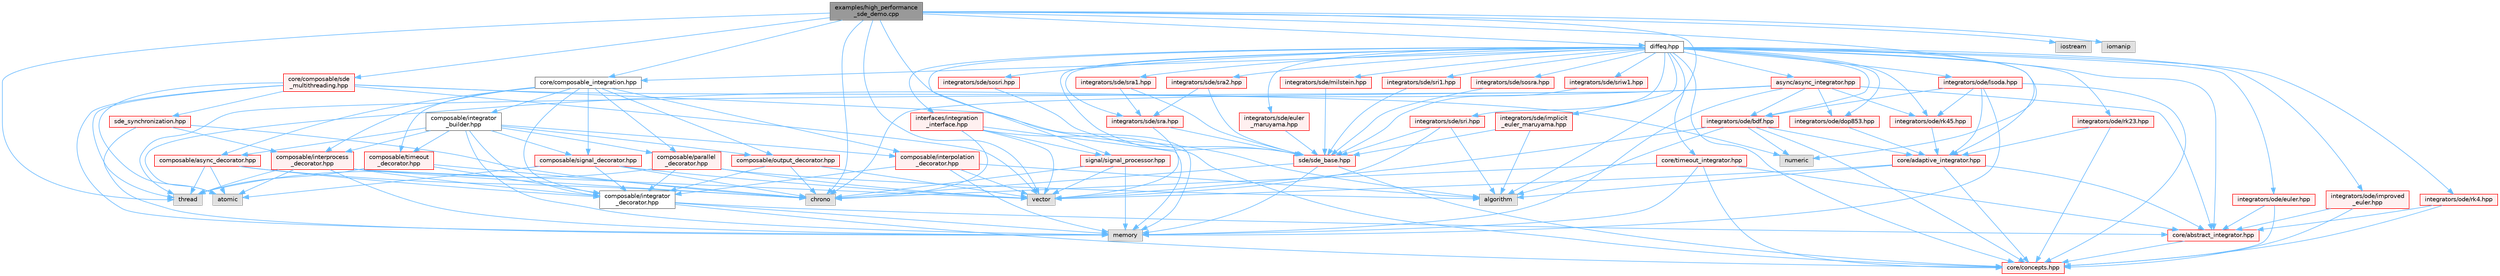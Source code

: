 digraph "examples/high_performance_sde_demo.cpp"
{
 // LATEX_PDF_SIZE
  bgcolor="transparent";
  edge [fontname=Helvetica,fontsize=10,labelfontname=Helvetica,labelfontsize=10];
  node [fontname=Helvetica,fontsize=10,shape=box,height=0.2,width=0.4];
  Node1 [id="Node000001",label="examples/high_performance\l_sde_demo.cpp",height=0.2,width=0.4,color="gray40", fillcolor="grey60", style="filled", fontcolor="black",tooltip="High-performance SDE synchronization demonstration."];
  Node1 -> Node2 [id="edge1_Node000001_Node000002",color="steelblue1",style="solid",tooltip=" "];
  Node2 [id="Node000002",label="diffeq.hpp",height=0.2,width=0.4,color="grey40", fillcolor="white", style="filled",URL="$diffeq_8hpp.html",tooltip="Modern C++ ODE Integration Library with Real-time Signal Processing."];
  Node2 -> Node3 [id="edge2_Node000002_Node000003",color="steelblue1",style="solid",tooltip=" "];
  Node3 [id="Node000003",label="core/concepts.hpp",height=0.2,width=0.4,color="red", fillcolor="#FFF0F0", style="filled",URL="$concepts_8hpp_source.html",tooltip=" "];
  Node2 -> Node8 [id="edge3_Node000002_Node000008",color="steelblue1",style="solid",tooltip=" "];
  Node8 [id="Node000008",label="core/abstract_integrator.hpp",height=0.2,width=0.4,color="red", fillcolor="#FFF0F0", style="filled",URL="$abstract__integrator_8hpp_source.html",tooltip=" "];
  Node8 -> Node3 [id="edge4_Node000008_Node000003",color="steelblue1",style="solid",tooltip=" "];
  Node2 -> Node10 [id="edge5_Node000002_Node000010",color="steelblue1",style="solid",tooltip=" "];
  Node10 [id="Node000010",label="core/adaptive_integrator.hpp",height=0.2,width=0.4,color="red", fillcolor="#FFF0F0", style="filled",URL="$adaptive__integrator_8hpp_source.html",tooltip=" "];
  Node10 -> Node11 [id="edge6_Node000010_Node000011",color="steelblue1",style="solid",tooltip=" "];
  Node11 [id="Node000011",label="vector",height=0.2,width=0.4,color="grey60", fillcolor="#E0E0E0", style="filled",tooltip=" "];
  Node10 -> Node13 [id="edge7_Node000010_Node000013",color="steelblue1",style="solid",tooltip=" "];
  Node13 [id="Node000013",label="algorithm",height=0.2,width=0.4,color="grey60", fillcolor="#E0E0E0", style="filled",tooltip=" "];
  Node10 -> Node3 [id="edge8_Node000010_Node000003",color="steelblue1",style="solid",tooltip=" "];
  Node10 -> Node8 [id="edge9_Node000010_Node000008",color="steelblue1",style="solid",tooltip=" "];
  Node2 -> Node17 [id="edge10_Node000002_Node000017",color="steelblue1",style="solid",tooltip=" "];
  Node17 [id="Node000017",label="core/timeout_integrator.hpp",height=0.2,width=0.4,color="red", fillcolor="#FFF0F0", style="filled",URL="$timeout__integrator_8hpp_source.html",tooltip=" "];
  Node17 -> Node19 [id="edge11_Node000017_Node000019",color="steelblue1",style="solid",tooltip=" "];
  Node19 [id="Node000019",label="chrono",height=0.2,width=0.4,color="grey60", fillcolor="#E0E0E0", style="filled",tooltip=" "];
  Node17 -> Node20 [id="edge12_Node000017_Node000020",color="steelblue1",style="solid",tooltip=" "];
  Node20 [id="Node000020",label="memory",height=0.2,width=0.4,color="grey60", fillcolor="#E0E0E0", style="filled",tooltip=" "];
  Node17 -> Node3 [id="edge13_Node000017_Node000003",color="steelblue1",style="solid",tooltip=" "];
  Node17 -> Node8 [id="edge14_Node000017_Node000008",color="steelblue1",style="solid",tooltip=" "];
  Node2 -> Node21 [id="edge15_Node000002_Node000021",color="steelblue1",style="solid",tooltip=" "];
  Node21 [id="Node000021",label="core/composable_integration.hpp",height=0.2,width=0.4,color="grey40", fillcolor="white", style="filled",URL="$composable__integration_8hpp.html",tooltip="Composable integration architecture using decorator pattern."];
  Node21 -> Node22 [id="edge16_Node000021_Node000022",color="steelblue1",style="solid",tooltip=" "];
  Node22 [id="Node000022",label="composable/integrator\l_decorator.hpp",height=0.2,width=0.4,color="grey40", fillcolor="white", style="filled",URL="$integrator__decorator_8hpp_source.html",tooltip=" "];
  Node22 -> Node3 [id="edge17_Node000022_Node000003",color="steelblue1",style="solid",tooltip=" "];
  Node22 -> Node8 [id="edge18_Node000022_Node000008",color="steelblue1",style="solid",tooltip=" "];
  Node22 -> Node20 [id="edge19_Node000022_Node000020",color="steelblue1",style="solid",tooltip=" "];
  Node21 -> Node23 [id="edge20_Node000021_Node000023",color="steelblue1",style="solid",tooltip=" "];
  Node23 [id="Node000023",label="composable/timeout\l_decorator.hpp",height=0.2,width=0.4,color="red", fillcolor="#FFF0F0", style="filled",URL="$timeout__decorator_8hpp_source.html",tooltip=" "];
  Node23 -> Node22 [id="edge21_Node000023_Node000022",color="steelblue1",style="solid",tooltip=" "];
  Node23 -> Node19 [id="edge22_Node000023_Node000019",color="steelblue1",style="solid",tooltip=" "];
  Node23 -> Node24 [id="edge23_Node000023_Node000024",color="steelblue1",style="solid",tooltip=" "];
  Node24 [id="Node000024",label="thread",height=0.2,width=0.4,color="grey60", fillcolor="#E0E0E0", style="filled",tooltip=" "];
  Node21 -> Node25 [id="edge24_Node000021_Node000025",color="steelblue1",style="solid",tooltip=" "];
  Node25 [id="Node000025",label="composable/parallel\l_decorator.hpp",height=0.2,width=0.4,color="red", fillcolor="#FFF0F0", style="filled",URL="$parallel__decorator_8hpp_source.html",tooltip=" "];
  Node25 -> Node22 [id="edge25_Node000025_Node000022",color="steelblue1",style="solid",tooltip=" "];
  Node25 -> Node11 [id="edge26_Node000025_Node000011",color="steelblue1",style="solid",tooltip=" "];
  Node25 -> Node24 [id="edge27_Node000025_Node000024",color="steelblue1",style="solid",tooltip=" "];
  Node25 -> Node13 [id="edge28_Node000025_Node000013",color="steelblue1",style="solid",tooltip=" "];
  Node21 -> Node27 [id="edge29_Node000021_Node000027",color="steelblue1",style="solid",tooltip=" "];
  Node27 [id="Node000027",label="composable/async_decorator.hpp",height=0.2,width=0.4,color="red", fillcolor="#FFF0F0", style="filled",URL="$async__decorator_8hpp_source.html",tooltip=" "];
  Node27 -> Node22 [id="edge30_Node000027_Node000022",color="steelblue1",style="solid",tooltip=" "];
  Node27 -> Node19 [id="edge31_Node000027_Node000019",color="steelblue1",style="solid",tooltip=" "];
  Node27 -> Node24 [id="edge32_Node000027_Node000024",color="steelblue1",style="solid",tooltip=" "];
  Node27 -> Node28 [id="edge33_Node000027_Node000028",color="steelblue1",style="solid",tooltip=" "];
  Node28 [id="Node000028",label="atomic",height=0.2,width=0.4,color="grey60", fillcolor="#E0E0E0", style="filled",tooltip=" "];
  Node21 -> Node30 [id="edge34_Node000021_Node000030",color="steelblue1",style="solid",tooltip=" "];
  Node30 [id="Node000030",label="composable/output_decorator.hpp",height=0.2,width=0.4,color="red", fillcolor="#FFF0F0", style="filled",URL="$output__decorator_8hpp_source.html",tooltip=" "];
  Node30 -> Node22 [id="edge35_Node000030_Node000022",color="steelblue1",style="solid",tooltip=" "];
  Node30 -> Node11 [id="edge36_Node000030_Node000011",color="steelblue1",style="solid",tooltip=" "];
  Node30 -> Node19 [id="edge37_Node000030_Node000019",color="steelblue1",style="solid",tooltip=" "];
  Node21 -> Node33 [id="edge38_Node000021_Node000033",color="steelblue1",style="solid",tooltip=" "];
  Node33 [id="Node000033",label="composable/signal_decorator.hpp",height=0.2,width=0.4,color="red", fillcolor="#FFF0F0", style="filled",URL="$signal__decorator_8hpp_source.html",tooltip=" "];
  Node33 -> Node22 [id="edge39_Node000033_Node000022",color="steelblue1",style="solid",tooltip=" "];
  Node33 -> Node11 [id="edge40_Node000033_Node000011",color="steelblue1",style="solid",tooltip=" "];
  Node33 -> Node19 [id="edge41_Node000033_Node000019",color="steelblue1",style="solid",tooltip=" "];
  Node33 -> Node28 [id="edge42_Node000033_Node000028",color="steelblue1",style="solid",tooltip=" "];
  Node21 -> Node35 [id="edge43_Node000021_Node000035",color="steelblue1",style="solid",tooltip=" "];
  Node35 [id="Node000035",label="composable/interpolation\l_decorator.hpp",height=0.2,width=0.4,color="red", fillcolor="#FFF0F0", style="filled",URL="$interpolation__decorator_8hpp_source.html",tooltip=" "];
  Node35 -> Node22 [id="edge44_Node000035_Node000022",color="steelblue1",style="solid",tooltip=" "];
  Node35 -> Node11 [id="edge45_Node000035_Node000011",color="steelblue1",style="solid",tooltip=" "];
  Node35 -> Node13 [id="edge46_Node000035_Node000013",color="steelblue1",style="solid",tooltip=" "];
  Node35 -> Node20 [id="edge47_Node000035_Node000020",color="steelblue1",style="solid",tooltip=" "];
  Node21 -> Node37 [id="edge48_Node000021_Node000037",color="steelblue1",style="solid",tooltip=" "];
  Node37 [id="Node000037",label="composable/interprocess\l_decorator.hpp",height=0.2,width=0.4,color="red", fillcolor="#FFF0F0", style="filled",URL="$interprocess__decorator_8hpp_source.html",tooltip=" "];
  Node37 -> Node22 [id="edge49_Node000037_Node000022",color="steelblue1",style="solid",tooltip=" "];
  Node37 -> Node20 [id="edge50_Node000037_Node000020",color="steelblue1",style="solid",tooltip=" "];
  Node37 -> Node11 [id="edge51_Node000037_Node000011",color="steelblue1",style="solid",tooltip=" "];
  Node37 -> Node28 [id="edge52_Node000037_Node000028",color="steelblue1",style="solid",tooltip=" "];
  Node37 -> Node24 [id="edge53_Node000037_Node000024",color="steelblue1",style="solid",tooltip=" "];
  Node37 -> Node19 [id="edge54_Node000037_Node000019",color="steelblue1",style="solid",tooltip=" "];
  Node21 -> Node46 [id="edge55_Node000021_Node000046",color="steelblue1",style="solid",tooltip=" "];
  Node46 [id="Node000046",label="composable/integrator\l_builder.hpp",height=0.2,width=0.4,color="grey40", fillcolor="white", style="filled",URL="$integrator__builder_8hpp_source.html",tooltip=" "];
  Node46 -> Node22 [id="edge56_Node000046_Node000022",color="steelblue1",style="solid",tooltip=" "];
  Node46 -> Node23 [id="edge57_Node000046_Node000023",color="steelblue1",style="solid",tooltip=" "];
  Node46 -> Node25 [id="edge58_Node000046_Node000025",color="steelblue1",style="solid",tooltip=" "];
  Node46 -> Node27 [id="edge59_Node000046_Node000027",color="steelblue1",style="solid",tooltip=" "];
  Node46 -> Node30 [id="edge60_Node000046_Node000030",color="steelblue1",style="solid",tooltip=" "];
  Node46 -> Node33 [id="edge61_Node000046_Node000033",color="steelblue1",style="solid",tooltip=" "];
  Node46 -> Node35 [id="edge62_Node000046_Node000035",color="steelblue1",style="solid",tooltip=" "];
  Node46 -> Node37 [id="edge63_Node000046_Node000037",color="steelblue1",style="solid",tooltip=" "];
  Node46 -> Node20 [id="edge64_Node000046_Node000020",color="steelblue1",style="solid",tooltip=" "];
  Node2 -> Node47 [id="edge65_Node000002_Node000047",color="steelblue1",style="solid",tooltip=" "];
  Node47 [id="Node000047",label="integrators/ode/euler.hpp",height=0.2,width=0.4,color="red", fillcolor="#FFF0F0", style="filled",URL="$euler_8hpp_source.html",tooltip=" "];
  Node47 -> Node3 [id="edge66_Node000047_Node000003",color="steelblue1",style="solid",tooltip=" "];
  Node47 -> Node8 [id="edge67_Node000047_Node000008",color="steelblue1",style="solid",tooltip=" "];
  Node2 -> Node48 [id="edge68_Node000002_Node000048",color="steelblue1",style="solid",tooltip=" "];
  Node48 [id="Node000048",label="integrators/ode/improved\l_euler.hpp",height=0.2,width=0.4,color="red", fillcolor="#FFF0F0", style="filled",URL="$improved__euler_8hpp_source.html",tooltip=" "];
  Node48 -> Node3 [id="edge69_Node000048_Node000003",color="steelblue1",style="solid",tooltip=" "];
  Node48 -> Node8 [id="edge70_Node000048_Node000008",color="steelblue1",style="solid",tooltip=" "];
  Node2 -> Node49 [id="edge71_Node000002_Node000049",color="steelblue1",style="solid",tooltip=" "];
  Node49 [id="Node000049",label="integrators/ode/rk4.hpp",height=0.2,width=0.4,color="red", fillcolor="#FFF0F0", style="filled",URL="$rk4_8hpp_source.html",tooltip=" "];
  Node49 -> Node3 [id="edge72_Node000049_Node000003",color="steelblue1",style="solid",tooltip=" "];
  Node49 -> Node8 [id="edge73_Node000049_Node000008",color="steelblue1",style="solid",tooltip=" "];
  Node2 -> Node50 [id="edge74_Node000002_Node000050",color="steelblue1",style="solid",tooltip=" "];
  Node50 [id="Node000050",label="integrators/ode/rk23.hpp",height=0.2,width=0.4,color="red", fillcolor="#FFF0F0", style="filled",URL="$rk23_8hpp_source.html",tooltip=" "];
  Node50 -> Node3 [id="edge75_Node000050_Node000003",color="steelblue1",style="solid",tooltip=" "];
  Node50 -> Node10 [id="edge76_Node000050_Node000010",color="steelblue1",style="solid",tooltip=" "];
  Node2 -> Node51 [id="edge77_Node000002_Node000051",color="steelblue1",style="solid",tooltip=" "];
  Node51 [id="Node000051",label="integrators/ode/rk45.hpp",height=0.2,width=0.4,color="red", fillcolor="#FFF0F0", style="filled",URL="$rk45_8hpp_source.html",tooltip=" "];
  Node51 -> Node10 [id="edge78_Node000051_Node000010",color="steelblue1",style="solid",tooltip=" "];
  Node2 -> Node52 [id="edge79_Node000002_Node000052",color="steelblue1",style="solid",tooltip=" "];
  Node52 [id="Node000052",label="integrators/ode/dop853.hpp",height=0.2,width=0.4,color="red", fillcolor="#FFF0F0", style="filled",URL="$dop853_8hpp_source.html",tooltip=" "];
  Node52 -> Node10 [id="edge80_Node000052_Node000010",color="steelblue1",style="solid",tooltip=" "];
  Node2 -> Node54 [id="edge81_Node000002_Node000054",color="steelblue1",style="solid",tooltip=" "];
  Node54 [id="Node000054",label="integrators/ode/bdf.hpp",height=0.2,width=0.4,color="red", fillcolor="#FFF0F0", style="filled",URL="$bdf_8hpp_source.html",tooltip=" "];
  Node54 -> Node3 [id="edge82_Node000054_Node000003",color="steelblue1",style="solid",tooltip=" "];
  Node54 -> Node10 [id="edge83_Node000054_Node000010",color="steelblue1",style="solid",tooltip=" "];
  Node54 -> Node11 [id="edge84_Node000054_Node000011",color="steelblue1",style="solid",tooltip=" "];
  Node54 -> Node13 [id="edge85_Node000054_Node000013",color="steelblue1",style="solid",tooltip=" "];
  Node54 -> Node56 [id="edge86_Node000054_Node000056",color="steelblue1",style="solid",tooltip=" "];
  Node56 [id="Node000056",label="numeric",height=0.2,width=0.4,color="grey60", fillcolor="#E0E0E0", style="filled",tooltip=" "];
  Node2 -> Node57 [id="edge87_Node000002_Node000057",color="steelblue1",style="solid",tooltip=" "];
  Node57 [id="Node000057",label="integrators/ode/lsoda.hpp",height=0.2,width=0.4,color="red", fillcolor="#FFF0F0", style="filled",URL="$lsoda_8hpp_source.html",tooltip=" "];
  Node57 -> Node3 [id="edge88_Node000057_Node000003",color="steelblue1",style="solid",tooltip=" "];
  Node57 -> Node10 [id="edge89_Node000057_Node000010",color="steelblue1",style="solid",tooltip=" "];
  Node57 -> Node51 [id="edge90_Node000057_Node000051",color="steelblue1",style="solid",tooltip=" "];
  Node57 -> Node54 [id="edge91_Node000057_Node000054",color="steelblue1",style="solid",tooltip=" "];
  Node57 -> Node20 [id="edge92_Node000057_Node000020",color="steelblue1",style="solid",tooltip=" "];
  Node2 -> Node58 [id="edge93_Node000002_Node000058",color="steelblue1",style="solid",tooltip=" "];
  Node58 [id="Node000058",label="sde/sde_base.hpp",height=0.2,width=0.4,color="red", fillcolor="#FFF0F0", style="filled",URL="$sde__base_8hpp_source.html",tooltip=" "];
  Node58 -> Node3 [id="edge94_Node000058_Node000003",color="steelblue1",style="solid",tooltip=" "];
  Node58 -> Node20 [id="edge95_Node000058_Node000020",color="steelblue1",style="solid",tooltip=" "];
  Node58 -> Node19 [id="edge96_Node000058_Node000019",color="steelblue1",style="solid",tooltip=" "];
  Node2 -> Node60 [id="edge97_Node000002_Node000060",color="steelblue1",style="solid",tooltip=" "];
  Node60 [id="Node000060",label="integrators/sde/euler\l_maruyama.hpp",height=0.2,width=0.4,color="red", fillcolor="#FFF0F0", style="filled",URL="$euler__maruyama_8hpp_source.html",tooltip=" "];
  Node60 -> Node58 [id="edge98_Node000060_Node000058",color="steelblue1",style="solid",tooltip=" "];
  Node2 -> Node61 [id="edge99_Node000002_Node000061",color="steelblue1",style="solid",tooltip=" "];
  Node61 [id="Node000061",label="integrators/sde/milstein.hpp",height=0.2,width=0.4,color="red", fillcolor="#FFF0F0", style="filled",URL="$milstein_8hpp_source.html",tooltip=" "];
  Node61 -> Node58 [id="edge100_Node000061_Node000058",color="steelblue1",style="solid",tooltip=" "];
  Node2 -> Node62 [id="edge101_Node000002_Node000062",color="steelblue1",style="solid",tooltip=" "];
  Node62 [id="Node000062",label="integrators/sde/sri1.hpp",height=0.2,width=0.4,color="red", fillcolor="#FFF0F0", style="filled",URL="$sri1_8hpp_source.html",tooltip=" "];
  Node62 -> Node58 [id="edge102_Node000062_Node000058",color="steelblue1",style="solid",tooltip=" "];
  Node2 -> Node63 [id="edge103_Node000002_Node000063",color="steelblue1",style="solid",tooltip=" "];
  Node63 [id="Node000063",label="integrators/sde/implicit\l_euler_maruyama.hpp",height=0.2,width=0.4,color="red", fillcolor="#FFF0F0", style="filled",URL="$implicit__euler__maruyama_8hpp_source.html",tooltip=" "];
  Node63 -> Node58 [id="edge104_Node000063_Node000058",color="steelblue1",style="solid",tooltip=" "];
  Node63 -> Node13 [id="edge105_Node000063_Node000013",color="steelblue1",style="solid",tooltip=" "];
  Node2 -> Node64 [id="edge106_Node000002_Node000064",color="steelblue1",style="solid",tooltip=" "];
  Node64 [id="Node000064",label="integrators/sde/sra.hpp",height=0.2,width=0.4,color="red", fillcolor="#FFF0F0", style="filled",URL="$sra_8hpp_source.html",tooltip=" "];
  Node64 -> Node58 [id="edge107_Node000064_Node000058",color="steelblue1",style="solid",tooltip=" "];
  Node64 -> Node11 [id="edge108_Node000064_Node000011",color="steelblue1",style="solid",tooltip=" "];
  Node2 -> Node65 [id="edge109_Node000002_Node000065",color="steelblue1",style="solid",tooltip=" "];
  Node65 [id="Node000065",label="integrators/sde/sra1.hpp",height=0.2,width=0.4,color="red", fillcolor="#FFF0F0", style="filled",URL="$sra1_8hpp_source.html",tooltip=" "];
  Node65 -> Node64 [id="edge110_Node000065_Node000064",color="steelblue1",style="solid",tooltip=" "];
  Node65 -> Node58 [id="edge111_Node000065_Node000058",color="steelblue1",style="solid",tooltip=" "];
  Node2 -> Node66 [id="edge112_Node000002_Node000066",color="steelblue1",style="solid",tooltip=" "];
  Node66 [id="Node000066",label="integrators/sde/sra2.hpp",height=0.2,width=0.4,color="red", fillcolor="#FFF0F0", style="filled",URL="$sra2_8hpp_source.html",tooltip=" "];
  Node66 -> Node64 [id="edge113_Node000066_Node000064",color="steelblue1",style="solid",tooltip=" "];
  Node66 -> Node58 [id="edge114_Node000066_Node000058",color="steelblue1",style="solid",tooltip=" "];
  Node2 -> Node67 [id="edge115_Node000002_Node000067",color="steelblue1",style="solid",tooltip=" "];
  Node67 [id="Node000067",label="integrators/sde/sosra.hpp",height=0.2,width=0.4,color="red", fillcolor="#FFF0F0", style="filled",URL="$sosra_8hpp_source.html",tooltip=" "];
  Node67 -> Node58 [id="edge116_Node000067_Node000058",color="steelblue1",style="solid",tooltip=" "];
  Node2 -> Node68 [id="edge117_Node000002_Node000068",color="steelblue1",style="solid",tooltip=" "];
  Node68 [id="Node000068",label="integrators/sde/sri.hpp",height=0.2,width=0.4,color="red", fillcolor="#FFF0F0", style="filled",URL="$sri_8hpp_source.html",tooltip=" "];
  Node68 -> Node58 [id="edge118_Node000068_Node000058",color="steelblue1",style="solid",tooltip=" "];
  Node68 -> Node11 [id="edge119_Node000068_Node000011",color="steelblue1",style="solid",tooltip=" "];
  Node68 -> Node13 [id="edge120_Node000068_Node000013",color="steelblue1",style="solid",tooltip=" "];
  Node2 -> Node69 [id="edge121_Node000002_Node000069",color="steelblue1",style="solid",tooltip=" "];
  Node69 [id="Node000069",label="integrators/sde/sriw1.hpp",height=0.2,width=0.4,color="red", fillcolor="#FFF0F0", style="filled",URL="$sriw1_8hpp_source.html",tooltip=" "];
  Node69 -> Node58 [id="edge122_Node000069_Node000058",color="steelblue1",style="solid",tooltip=" "];
  Node2 -> Node70 [id="edge123_Node000002_Node000070",color="steelblue1",style="solid",tooltip=" "];
  Node70 [id="Node000070",label="integrators/sde/sosri.hpp",height=0.2,width=0.4,color="red", fillcolor="#FFF0F0", style="filled",URL="$sosri_8hpp_source.html",tooltip=" "];
  Node70 -> Node58 [id="edge124_Node000070_Node000058",color="steelblue1",style="solid",tooltip=" "];
  Node2 -> Node71 [id="edge125_Node000002_Node000071",color="steelblue1",style="solid",tooltip=" "];
  Node71 [id="Node000071",label="async/async_integrator.hpp",height=0.2,width=0.4,color="red", fillcolor="#FFF0F0", style="filled",URL="$async__integrator_8hpp_source.html",tooltip=" "];
  Node71 -> Node8 [id="edge126_Node000071_Node000008",color="steelblue1",style="solid",tooltip=" "];
  Node71 -> Node51 [id="edge127_Node000071_Node000051",color="steelblue1",style="solid",tooltip=" "];
  Node71 -> Node52 [id="edge128_Node000071_Node000052",color="steelblue1",style="solid",tooltip=" "];
  Node71 -> Node54 [id="edge129_Node000071_Node000054",color="steelblue1",style="solid",tooltip=" "];
  Node71 -> Node24 [id="edge130_Node000071_Node000024",color="steelblue1",style="solid",tooltip=" "];
  Node71 -> Node28 [id="edge131_Node000071_Node000028",color="steelblue1",style="solid",tooltip=" "];
  Node71 -> Node20 [id="edge132_Node000071_Node000020",color="steelblue1",style="solid",tooltip=" "];
  Node71 -> Node19 [id="edge133_Node000071_Node000019",color="steelblue1",style="solid",tooltip=" "];
  Node2 -> Node73 [id="edge134_Node000002_Node000073",color="steelblue1",style="solid",tooltip=" "];
  Node73 [id="Node000073",label="signal/signal_processor.hpp",height=0.2,width=0.4,color="red", fillcolor="#FFF0F0", style="filled",URL="$signal__processor_8hpp_source.html",tooltip=" "];
  Node73 -> Node20 [id="edge135_Node000073_Node000020",color="steelblue1",style="solid",tooltip=" "];
  Node73 -> Node11 [id="edge136_Node000073_Node000011",color="steelblue1",style="solid",tooltip=" "];
  Node73 -> Node19 [id="edge137_Node000073_Node000019",color="steelblue1",style="solid",tooltip=" "];
  Node2 -> Node76 [id="edge138_Node000002_Node000076",color="steelblue1",style="solid",tooltip=" "];
  Node76 [id="Node000076",label="interfaces/integration\l_interface.hpp",height=0.2,width=0.4,color="red", fillcolor="#FFF0F0", style="filled",URL="$integration__interface_8hpp_source.html",tooltip=" "];
  Node76 -> Node3 [id="edge139_Node000076_Node000003",color="steelblue1",style="solid",tooltip=" "];
  Node76 -> Node73 [id="edge140_Node000076_Node000073",color="steelblue1",style="solid",tooltip=" "];
  Node76 -> Node20 [id="edge141_Node000076_Node000020",color="steelblue1",style="solid",tooltip=" "];
  Node76 -> Node11 [id="edge142_Node000076_Node000011",color="steelblue1",style="solid",tooltip=" "];
  Node76 -> Node19 [id="edge143_Node000076_Node000019",color="steelblue1",style="solid",tooltip=" "];
  Node1 -> Node21 [id="edge144_Node000001_Node000021",color="steelblue1",style="solid",tooltip=" "];
  Node1 -> Node77 [id="edge145_Node000001_Node000077",color="steelblue1",style="solid",tooltip=" "];
  Node77 [id="Node000077",label="core/composable/sde\l_multithreading.hpp",height=0.2,width=0.4,color="red", fillcolor="#FFF0F0", style="filled",URL="$sde__multithreading_8hpp_source.html",tooltip=" "];
  Node77 -> Node78 [id="edge146_Node000077_Node000078",color="steelblue1",style="solid",tooltip=" "];
  Node78 [id="Node000078",label="sde_synchronization.hpp",height=0.2,width=0.4,color="red", fillcolor="#FFF0F0", style="filled",URL="$sde__synchronization_8hpp_source.html",tooltip=" "];
  Node78 -> Node37 [id="edge147_Node000078_Node000037",color="steelblue1",style="solid",tooltip=" "];
  Node78 -> Node20 [id="edge148_Node000078_Node000020",color="steelblue1",style="solid",tooltip=" "];
  Node78 -> Node19 [id="edge149_Node000078_Node000019",color="steelblue1",style="solid",tooltip=" "];
  Node77 -> Node28 [id="edge150_Node000077_Node000028",color="steelblue1",style="solid",tooltip=" "];
  Node77 -> Node24 [id="edge151_Node000077_Node000024",color="steelblue1",style="solid",tooltip=" "];
  Node77 -> Node20 [id="edge152_Node000077_Node000020",color="steelblue1",style="solid",tooltip=" "];
  Node77 -> Node11 [id="edge153_Node000077_Node000011",color="steelblue1",style="solid",tooltip=" "];
  Node77 -> Node13 [id="edge154_Node000077_Node000013",color="steelblue1",style="solid",tooltip=" "];
  Node77 -> Node56 [id="edge155_Node000077_Node000056",color="steelblue1",style="solid",tooltip=" "];
  Node1 -> Node80 [id="edge156_Node000001_Node000080",color="steelblue1",style="solid",tooltip=" "];
  Node80 [id="Node000080",label="iostream",height=0.2,width=0.4,color="grey60", fillcolor="#E0E0E0", style="filled",tooltip=" "];
  Node1 -> Node11 [id="edge157_Node000001_Node000011",color="steelblue1",style="solid",tooltip=" "];
  Node1 -> Node19 [id="edge158_Node000001_Node000019",color="steelblue1",style="solid",tooltip=" "];
  Node1 -> Node81 [id="edge159_Node000001_Node000081",color="steelblue1",style="solid",tooltip=" "];
  Node81 [id="Node000081",label="iomanip",height=0.2,width=0.4,color="grey60", fillcolor="#E0E0E0", style="filled",tooltip=" "];
  Node1 -> Node24 [id="edge160_Node000001_Node000024",color="steelblue1",style="solid",tooltip=" "];
  Node1 -> Node20 [id="edge161_Node000001_Node000020",color="steelblue1",style="solid",tooltip=" "];
  Node1 -> Node56 [id="edge162_Node000001_Node000056",color="steelblue1",style="solid",tooltip=" "];
  Node1 -> Node13 [id="edge163_Node000001_Node000013",color="steelblue1",style="solid",tooltip=" "];
}
